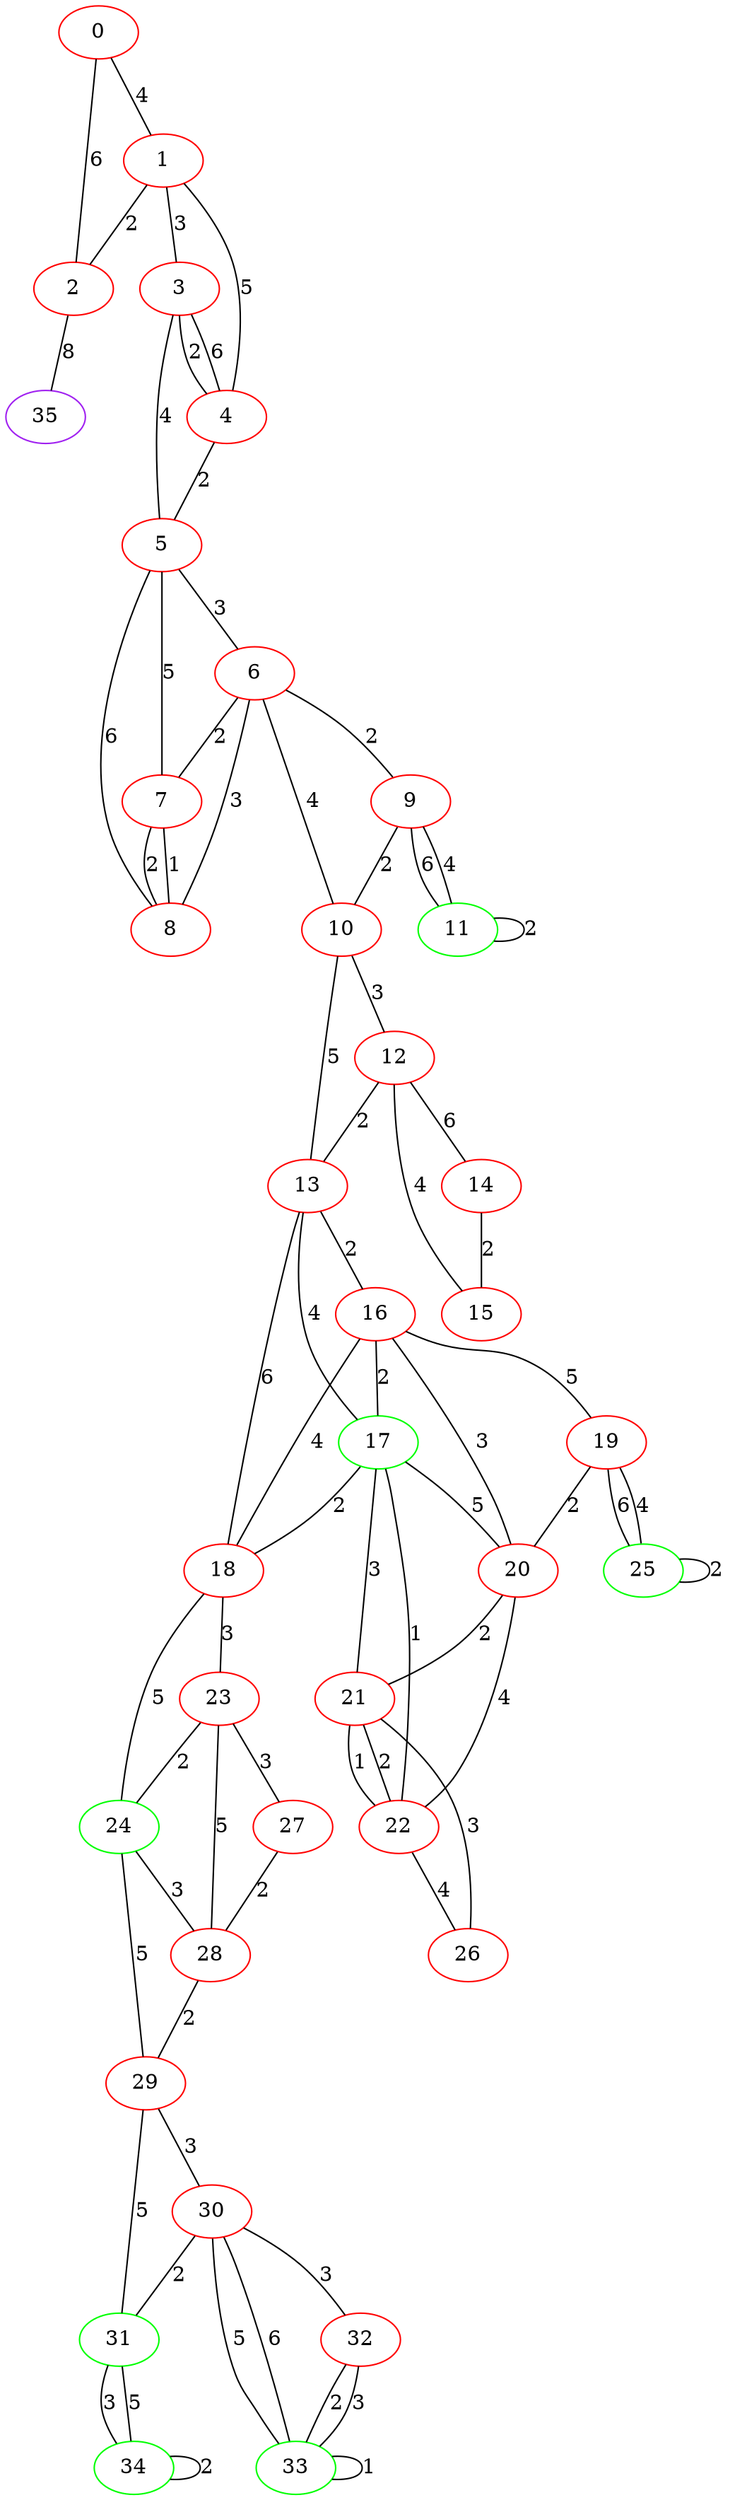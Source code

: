 graph "" {
0 [color=red, weight=1];
1 [color=red, weight=1];
2 [color=red, weight=1];
3 [color=red, weight=1];
4 [color=red, weight=1];
5 [color=red, weight=1];
6 [color=red, weight=1];
7 [color=red, weight=1];
8 [color=red, weight=1];
9 [color=red, weight=1];
10 [color=red, weight=1];
11 [color=green, weight=2];
12 [color=red, weight=1];
13 [color=red, weight=1];
14 [color=red, weight=1];
15 [color=red, weight=1];
16 [color=red, weight=1];
17 [color=green, weight=2];
18 [color=red, weight=1];
19 [color=red, weight=1];
20 [color=red, weight=1];
21 [color=red, weight=1];
22 [color=red, weight=1];
23 [color=red, weight=1];
24 [color=green, weight=2];
25 [color=green, weight=2];
26 [color=red, weight=1];
27 [color=red, weight=1];
28 [color=red, weight=1];
29 [color=red, weight=1];
30 [color=red, weight=1];
31 [color=green, weight=2];
32 [color=red, weight=1];
33 [color=green, weight=2];
34 [color=green, weight=2];
35 [color=purple, weight=4];
0 -- 1  [key=0, label=4];
0 -- 2  [key=0, label=6];
1 -- 2  [key=0, label=2];
1 -- 3  [key=0, label=3];
1 -- 4  [key=0, label=5];
2 -- 35  [key=0, label=8];
3 -- 4  [key=0, label=2];
3 -- 4  [key=1, label=6];
3 -- 5  [key=0, label=4];
4 -- 5  [key=0, label=2];
5 -- 8  [key=0, label=6];
5 -- 6  [key=0, label=3];
5 -- 7  [key=0, label=5];
6 -- 8  [key=0, label=3];
6 -- 9  [key=0, label=2];
6 -- 10  [key=0, label=4];
6 -- 7  [key=0, label=2];
7 -- 8  [key=0, label=1];
7 -- 8  [key=1, label=2];
9 -- 10  [key=0, label=2];
9 -- 11  [key=0, label=6];
9 -- 11  [key=1, label=4];
10 -- 12  [key=0, label=3];
10 -- 13  [key=0, label=5];
11 -- 11  [key=0, label=2];
12 -- 13  [key=0, label=2];
12 -- 14  [key=0, label=6];
12 -- 15  [key=0, label=4];
13 -- 16  [key=0, label=2];
13 -- 17  [key=0, label=4];
13 -- 18  [key=0, label=6];
14 -- 15  [key=0, label=2];
16 -- 17  [key=0, label=2];
16 -- 18  [key=0, label=4];
16 -- 19  [key=0, label=5];
16 -- 20  [key=0, label=3];
17 -- 18  [key=0, label=2];
17 -- 20  [key=0, label=5];
17 -- 21  [key=0, label=3];
17 -- 22  [key=0, label=1];
18 -- 24  [key=0, label=5];
18 -- 23  [key=0, label=3];
19 -- 25  [key=0, label=6];
19 -- 25  [key=1, label=4];
19 -- 20  [key=0, label=2];
20 -- 21  [key=0, label=2];
20 -- 22  [key=0, label=4];
21 -- 26  [key=0, label=3];
21 -- 22  [key=0, label=2];
21 -- 22  [key=1, label=1];
22 -- 26  [key=0, label=4];
23 -- 24  [key=0, label=2];
23 -- 27  [key=0, label=3];
23 -- 28  [key=0, label=5];
24 -- 28  [key=0, label=3];
24 -- 29  [key=0, label=5];
25 -- 25  [key=0, label=2];
27 -- 28  [key=0, label=2];
28 -- 29  [key=0, label=2];
29 -- 30  [key=0, label=3];
29 -- 31  [key=0, label=5];
30 -- 32  [key=0, label=3];
30 -- 33  [key=0, label=5];
30 -- 33  [key=1, label=6];
30 -- 31  [key=0, label=2];
31 -- 34  [key=0, label=3];
31 -- 34  [key=1, label=5];
32 -- 33  [key=0, label=2];
32 -- 33  [key=1, label=3];
33 -- 33  [key=0, label=1];
34 -- 34  [key=0, label=2];
}
